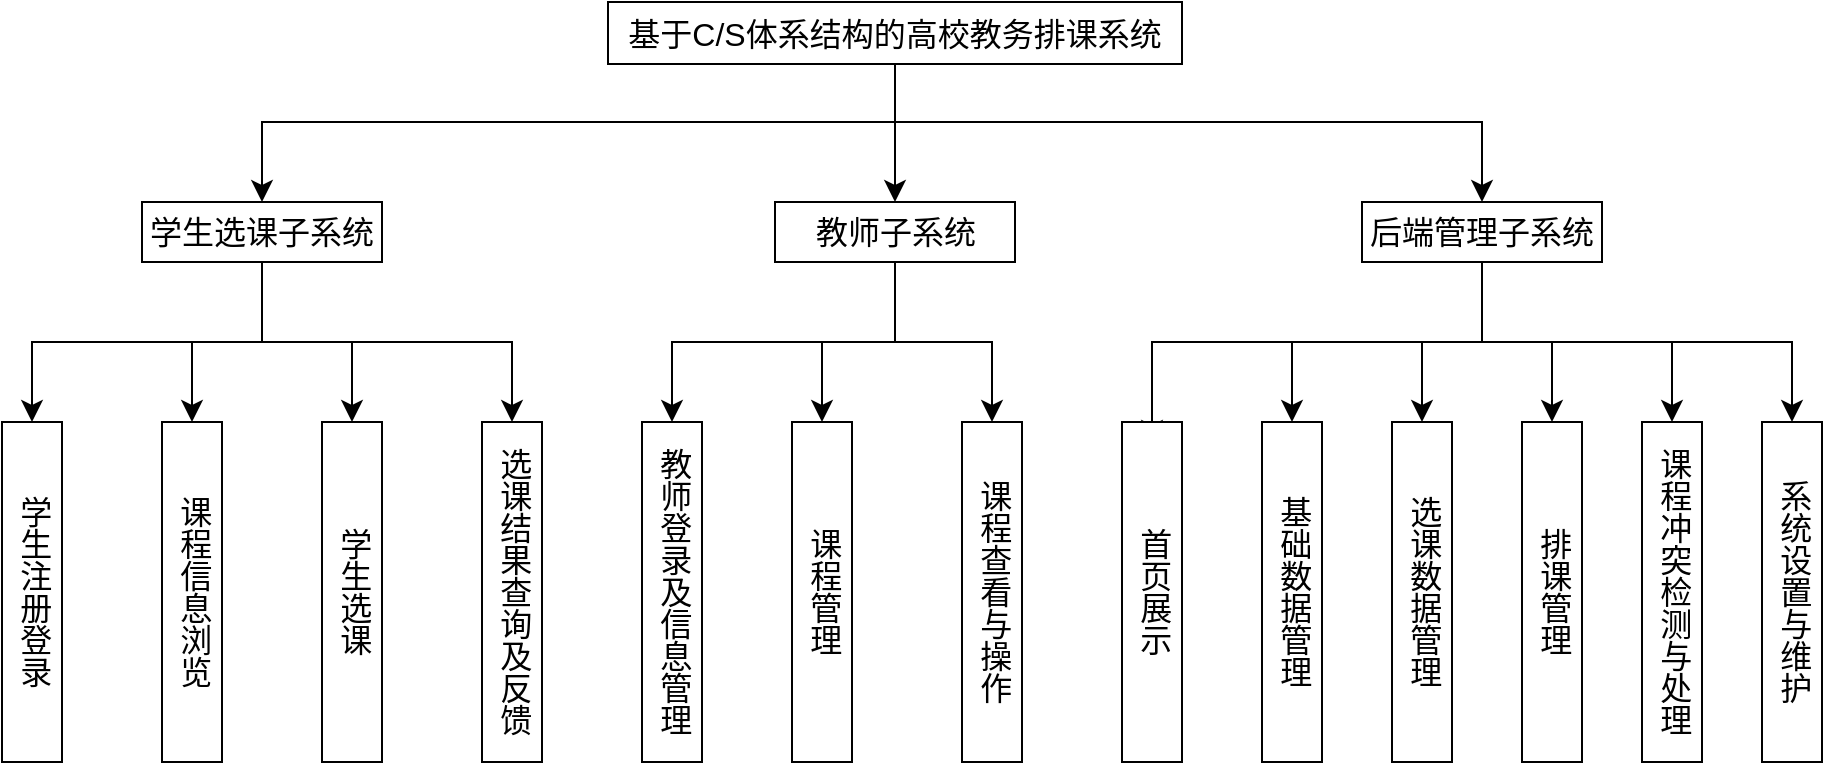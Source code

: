 <mxfile version="25.0.3">
  <diagram name="第 1 页" id="bLU-HFXSy2Ii27HEHFKG">
    <mxGraphModel dx="1826" dy="1231" grid="1" gridSize="10" guides="1" tooltips="1" connect="1" arrows="1" fold="1" page="0" pageScale="1" pageWidth="5000" pageHeight="5000" math="0" shadow="0">
      <root>
        <mxCell id="0" />
        <mxCell id="1" parent="0" />
        <mxCell id="qQ2qF7AFOZ0_snb4vwk2-20" style="edgeStyle=orthogonalEdgeStyle;rounded=0;orthogonalLoop=1;jettySize=auto;html=1;fontSize=16;startSize=8;endSize=8;" edge="1" parent="1" source="qQ2qF7AFOZ0_snb4vwk2-1" target="qQ2qF7AFOZ0_snb4vwk2-3">
          <mxGeometry relative="1" as="geometry" />
        </mxCell>
        <mxCell id="qQ2qF7AFOZ0_snb4vwk2-22" style="edgeStyle=orthogonalEdgeStyle;rounded=0;orthogonalLoop=1;jettySize=auto;html=1;entryX=0.5;entryY=0;entryDx=0;entryDy=0;fontSize=16;startSize=8;endSize=8;" edge="1" parent="1" source="qQ2qF7AFOZ0_snb4vwk2-1" target="qQ2qF7AFOZ0_snb4vwk2-2">
          <mxGeometry relative="1" as="geometry">
            <Array as="points">
              <mxPoint x="237" y="-80" />
              <mxPoint x="-80" y="-80" />
            </Array>
          </mxGeometry>
        </mxCell>
        <mxCell id="qQ2qF7AFOZ0_snb4vwk2-23" style="edgeStyle=orthogonalEdgeStyle;rounded=0;orthogonalLoop=1;jettySize=auto;html=1;entryX=0.5;entryY=0;entryDx=0;entryDy=0;fontSize=16;startSize=8;endSize=8;" edge="1" parent="1" source="qQ2qF7AFOZ0_snb4vwk2-1" target="qQ2qF7AFOZ0_snb4vwk2-4">
          <mxGeometry relative="1" as="geometry">
            <Array as="points">
              <mxPoint x="237" y="-80" />
              <mxPoint x="530" y="-80" />
            </Array>
          </mxGeometry>
        </mxCell>
        <mxCell id="qQ2qF7AFOZ0_snb4vwk2-1" value="基于C/S体系结构的高校教务排课系统" style="rounded=0;whiteSpace=wrap;html=1;fontSize=16;" vertex="1" parent="1">
          <mxGeometry x="93" y="-140" width="287" height="31" as="geometry" />
        </mxCell>
        <mxCell id="qQ2qF7AFOZ0_snb4vwk2-24" style="edgeStyle=orthogonalEdgeStyle;rounded=0;orthogonalLoop=1;jettySize=auto;html=1;entryX=0.5;entryY=0;entryDx=0;entryDy=0;fontSize=16;startSize=8;endSize=8;" edge="1" parent="1" source="qQ2qF7AFOZ0_snb4vwk2-2" target="qQ2qF7AFOZ0_snb4vwk2-5">
          <mxGeometry relative="1" as="geometry">
            <Array as="points">
              <mxPoint x="-80" y="30" />
              <mxPoint x="-195" y="30" />
            </Array>
          </mxGeometry>
        </mxCell>
        <mxCell id="qQ2qF7AFOZ0_snb4vwk2-25" style="edgeStyle=orthogonalEdgeStyle;rounded=0;orthogonalLoop=1;jettySize=auto;html=1;entryX=0.5;entryY=0;entryDx=0;entryDy=0;fontSize=16;startSize=8;endSize=8;" edge="1" parent="1" source="qQ2qF7AFOZ0_snb4vwk2-2" target="qQ2qF7AFOZ0_snb4vwk2-6">
          <mxGeometry relative="1" as="geometry" />
        </mxCell>
        <mxCell id="qQ2qF7AFOZ0_snb4vwk2-26" style="edgeStyle=orthogonalEdgeStyle;rounded=0;orthogonalLoop=1;jettySize=auto;html=1;entryX=0.5;entryY=0;entryDx=0;entryDy=0;fontSize=16;startSize=8;endSize=8;" edge="1" parent="1" source="qQ2qF7AFOZ0_snb4vwk2-2" target="qQ2qF7AFOZ0_snb4vwk2-9">
          <mxGeometry relative="1" as="geometry" />
        </mxCell>
        <mxCell id="qQ2qF7AFOZ0_snb4vwk2-28" style="edgeStyle=orthogonalEdgeStyle;rounded=0;orthogonalLoop=1;jettySize=auto;html=1;entryX=0.5;entryY=0;entryDx=0;entryDy=0;fontSize=16;startSize=8;endSize=8;" edge="1" parent="1" source="qQ2qF7AFOZ0_snb4vwk2-2" target="qQ2qF7AFOZ0_snb4vwk2-10">
          <mxGeometry relative="1" as="geometry">
            <Array as="points">
              <mxPoint x="-80" y="30" />
              <mxPoint x="45" y="30" />
            </Array>
          </mxGeometry>
        </mxCell>
        <mxCell id="qQ2qF7AFOZ0_snb4vwk2-2" value="学生选课子系统" style="rounded=0;whiteSpace=wrap;html=1;fontSize=16;" vertex="1" parent="1">
          <mxGeometry x="-140" y="-40" width="120" height="30" as="geometry" />
        </mxCell>
        <mxCell id="qQ2qF7AFOZ0_snb4vwk2-27" style="edgeStyle=orthogonalEdgeStyle;rounded=0;orthogonalLoop=1;jettySize=auto;html=1;entryX=0.5;entryY=0;entryDx=0;entryDy=0;fontSize=16;startSize=8;endSize=8;" edge="1" parent="1" source="qQ2qF7AFOZ0_snb4vwk2-3" target="qQ2qF7AFOZ0_snb4vwk2-8">
          <mxGeometry relative="1" as="geometry">
            <Array as="points">
              <mxPoint x="237" y="30" />
              <mxPoint x="125" y="30" />
            </Array>
          </mxGeometry>
        </mxCell>
        <mxCell id="qQ2qF7AFOZ0_snb4vwk2-29" style="edgeStyle=orthogonalEdgeStyle;rounded=0;orthogonalLoop=1;jettySize=auto;html=1;entryX=0.5;entryY=0;entryDx=0;entryDy=0;fontSize=16;startSize=8;endSize=8;" edge="1" parent="1" source="qQ2qF7AFOZ0_snb4vwk2-3" target="qQ2qF7AFOZ0_snb4vwk2-7">
          <mxGeometry relative="1" as="geometry" />
        </mxCell>
        <mxCell id="qQ2qF7AFOZ0_snb4vwk2-30" style="edgeStyle=orthogonalEdgeStyle;rounded=0;orthogonalLoop=1;jettySize=auto;html=1;entryX=0.5;entryY=0;entryDx=0;entryDy=0;fontSize=16;startSize=8;endSize=8;" edge="1" parent="1" source="qQ2qF7AFOZ0_snb4vwk2-3" target="qQ2qF7AFOZ0_snb4vwk2-14">
          <mxGeometry relative="1" as="geometry" />
        </mxCell>
        <mxCell id="qQ2qF7AFOZ0_snb4vwk2-3" value="教师子系统" style="rounded=0;whiteSpace=wrap;html=1;fontSize=16;" vertex="1" parent="1">
          <mxGeometry x="176.5" y="-40" width="120" height="30" as="geometry" />
        </mxCell>
        <mxCell id="qQ2qF7AFOZ0_snb4vwk2-32" style="edgeStyle=orthogonalEdgeStyle;rounded=0;orthogonalLoop=1;jettySize=auto;html=1;entryX=0.5;entryY=0;entryDx=0;entryDy=0;fontSize=16;startSize=8;endSize=8;" edge="1" parent="1">
          <mxGeometry relative="1" as="geometry">
            <mxPoint x="530" as="sourcePoint" />
            <mxPoint x="365" y="80" as="targetPoint" />
            <Array as="points">
              <mxPoint x="530" y="30" />
              <mxPoint x="365" y="30" />
            </Array>
          </mxGeometry>
        </mxCell>
        <mxCell id="qQ2qF7AFOZ0_snb4vwk2-33" style="edgeStyle=orthogonalEdgeStyle;rounded=0;orthogonalLoop=1;jettySize=auto;html=1;entryX=0.5;entryY=0;entryDx=0;entryDy=0;fontSize=16;startSize=8;endSize=8;" edge="1" parent="1" source="qQ2qF7AFOZ0_snb4vwk2-4" target="qQ2qF7AFOZ0_snb4vwk2-12">
          <mxGeometry relative="1" as="geometry">
            <Array as="points">
              <mxPoint x="530" y="30" />
              <mxPoint x="435" y="30" />
            </Array>
          </mxGeometry>
        </mxCell>
        <mxCell id="qQ2qF7AFOZ0_snb4vwk2-34" style="edgeStyle=orthogonalEdgeStyle;rounded=0;orthogonalLoop=1;jettySize=auto;html=1;entryX=0.5;entryY=0;entryDx=0;entryDy=0;fontSize=16;startSize=8;endSize=8;" edge="1" parent="1" source="qQ2qF7AFOZ0_snb4vwk2-4" target="qQ2qF7AFOZ0_snb4vwk2-15">
          <mxGeometry relative="1" as="geometry" />
        </mxCell>
        <mxCell id="qQ2qF7AFOZ0_snb4vwk2-35" style="edgeStyle=orthogonalEdgeStyle;rounded=0;orthogonalLoop=1;jettySize=auto;html=1;entryX=0.5;entryY=0;entryDx=0;entryDy=0;fontSize=16;startSize=8;endSize=8;" edge="1" parent="1" source="qQ2qF7AFOZ0_snb4vwk2-4" target="qQ2qF7AFOZ0_snb4vwk2-18">
          <mxGeometry relative="1" as="geometry" />
        </mxCell>
        <mxCell id="qQ2qF7AFOZ0_snb4vwk2-36" style="edgeStyle=orthogonalEdgeStyle;rounded=0;orthogonalLoop=1;jettySize=auto;html=1;entryX=0.5;entryY=0;entryDx=0;entryDy=0;fontSize=16;startSize=8;endSize=8;" edge="1" parent="1" source="qQ2qF7AFOZ0_snb4vwk2-4" target="qQ2qF7AFOZ0_snb4vwk2-17">
          <mxGeometry relative="1" as="geometry">
            <Array as="points">
              <mxPoint x="530" y="30" />
              <mxPoint x="625" y="30" />
            </Array>
          </mxGeometry>
        </mxCell>
        <mxCell id="qQ2qF7AFOZ0_snb4vwk2-37" style="edgeStyle=orthogonalEdgeStyle;rounded=0;orthogonalLoop=1;jettySize=auto;html=1;entryX=0.5;entryY=0;entryDx=0;entryDy=0;fontSize=16;startSize=8;endSize=8;" edge="1" parent="1" source="qQ2qF7AFOZ0_snb4vwk2-4" target="qQ2qF7AFOZ0_snb4vwk2-16">
          <mxGeometry relative="1" as="geometry">
            <Array as="points">
              <mxPoint x="530" y="30" />
              <mxPoint x="685" y="30" />
            </Array>
          </mxGeometry>
        </mxCell>
        <mxCell id="qQ2qF7AFOZ0_snb4vwk2-4" value="后端管理子系统" style="rounded=0;whiteSpace=wrap;html=1;fontSize=16;" vertex="1" parent="1">
          <mxGeometry x="470" y="-40" width="120" height="30" as="geometry" />
        </mxCell>
        <mxCell id="qQ2qF7AFOZ0_snb4vwk2-5" value="学生注册登录" style="rounded=0;whiteSpace=wrap;html=1;textDirection=vertical-lr;fontSize=16;" vertex="1" parent="1">
          <mxGeometry x="-210" y="70" width="30" height="170" as="geometry" />
        </mxCell>
        <mxCell id="qQ2qF7AFOZ0_snb4vwk2-6" value="课程信息浏览" style="rounded=0;whiteSpace=wrap;html=1;textDirection=vertical-lr;fontSize=16;" vertex="1" parent="1">
          <mxGeometry x="-130" y="70" width="30" height="170" as="geometry" />
        </mxCell>
        <mxCell id="qQ2qF7AFOZ0_snb4vwk2-7" value="课程管理" style="rounded=0;whiteSpace=wrap;html=1;textDirection=vertical-lr;fontSize=16;" vertex="1" parent="1">
          <mxGeometry x="185" y="70" width="30" height="170" as="geometry" />
        </mxCell>
        <mxCell id="qQ2qF7AFOZ0_snb4vwk2-8" value="教师登录及信息管理" style="rounded=0;whiteSpace=wrap;html=1;textDirection=vertical-lr;fontSize=16;" vertex="1" parent="1">
          <mxGeometry x="110" y="70" width="30" height="170" as="geometry" />
        </mxCell>
        <mxCell id="qQ2qF7AFOZ0_snb4vwk2-9" value="学生选课" style="rounded=0;whiteSpace=wrap;html=1;textDirection=vertical-lr;fontSize=16;" vertex="1" parent="1">
          <mxGeometry x="-50" y="70" width="30" height="170" as="geometry" />
        </mxCell>
        <mxCell id="qQ2qF7AFOZ0_snb4vwk2-10" value="选课结果查询及反馈" style="rounded=0;whiteSpace=wrap;html=1;textDirection=vertical-lr;fontSize=16;" vertex="1" parent="1">
          <mxGeometry x="30" y="70" width="30" height="170" as="geometry" />
        </mxCell>
        <mxCell id="qQ2qF7AFOZ0_snb4vwk2-12" value="基础数据管理" style="rounded=0;whiteSpace=wrap;html=1;textDirection=vertical-lr;fontSize=16;" vertex="1" parent="1">
          <mxGeometry x="420" y="70" width="30" height="170" as="geometry" />
        </mxCell>
        <mxCell id="qQ2qF7AFOZ0_snb4vwk2-13" value="首页展示" style="rounded=0;whiteSpace=wrap;html=1;textDirection=vertical-lr;fontSize=16;" vertex="1" parent="1">
          <mxGeometry x="350" y="70" width="30" height="170" as="geometry" />
        </mxCell>
        <mxCell id="qQ2qF7AFOZ0_snb4vwk2-14" value="课程查看与操作" style="rounded=0;whiteSpace=wrap;html=1;textDirection=vertical-lr;fontSize=16;" vertex="1" parent="1">
          <mxGeometry x="270" y="70" width="30" height="170" as="geometry" />
        </mxCell>
        <mxCell id="qQ2qF7AFOZ0_snb4vwk2-15" value="选课数据管理" style="rounded=0;whiteSpace=wrap;html=1;textDirection=vertical-lr;fontSize=16;" vertex="1" parent="1">
          <mxGeometry x="485" y="70" width="30" height="170" as="geometry" />
        </mxCell>
        <mxCell id="qQ2qF7AFOZ0_snb4vwk2-16" value="系统设置与维护" style="rounded=0;whiteSpace=wrap;html=1;textDirection=vertical-lr;fontSize=16;" vertex="1" parent="1">
          <mxGeometry x="670" y="70" width="30" height="170" as="geometry" />
        </mxCell>
        <mxCell id="qQ2qF7AFOZ0_snb4vwk2-17" value="课程冲突检测与处理" style="rounded=0;whiteSpace=wrap;html=1;textDirection=vertical-lr;fontSize=16;" vertex="1" parent="1">
          <mxGeometry x="610" y="70" width="30" height="170" as="geometry" />
        </mxCell>
        <mxCell id="qQ2qF7AFOZ0_snb4vwk2-18" value="排课管理" style="rounded=0;whiteSpace=wrap;html=1;textDirection=vertical-lr;fontSize=16;" vertex="1" parent="1">
          <mxGeometry x="550" y="70" width="30" height="170" as="geometry" />
        </mxCell>
      </root>
    </mxGraphModel>
  </diagram>
</mxfile>
